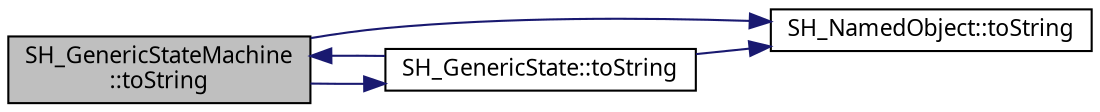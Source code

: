 digraph "SH_GenericStateMachine::toString"
{
 // INTERACTIVE_SVG=YES
  bgcolor="transparent";
  edge [fontname="Verdana",fontsize="11",labelfontname="Verdana",labelfontsize="11"];
  node [fontname="Verdana",fontsize="11",shape=record];
  rankdir="LR";
  Node1 [label="SH_GenericStateMachine\l::toString",height=0.2,width=0.4,color="black", fillcolor="grey75", style="filled" fontcolor="black"];
  Node1 -> Node2 [color="midnightblue",fontsize="11",style="solid",fontname="Verdana"];
  Node2 [label="SH_NamedObject::toString",height=0.2,width=0.4,color="black",URL="$classSH__NamedObject.html#a9f4b19df6a96a17daaf1060b3019ef47"];
  Node1 -> Node3 [color="midnightblue",fontsize="11",style="solid",fontname="Verdana"];
  Node3 [label="SH_GenericState::toString",height=0.2,width=0.4,color="black",URL="$classSH__GenericState.html#a7779babbb40f3f8faa71112204d9804f"];
  Node3 -> Node1 [color="midnightblue",fontsize="11",style="solid",fontname="Verdana"];
  Node3 -> Node2 [color="midnightblue",fontsize="11",style="solid",fontname="Verdana"];
}
